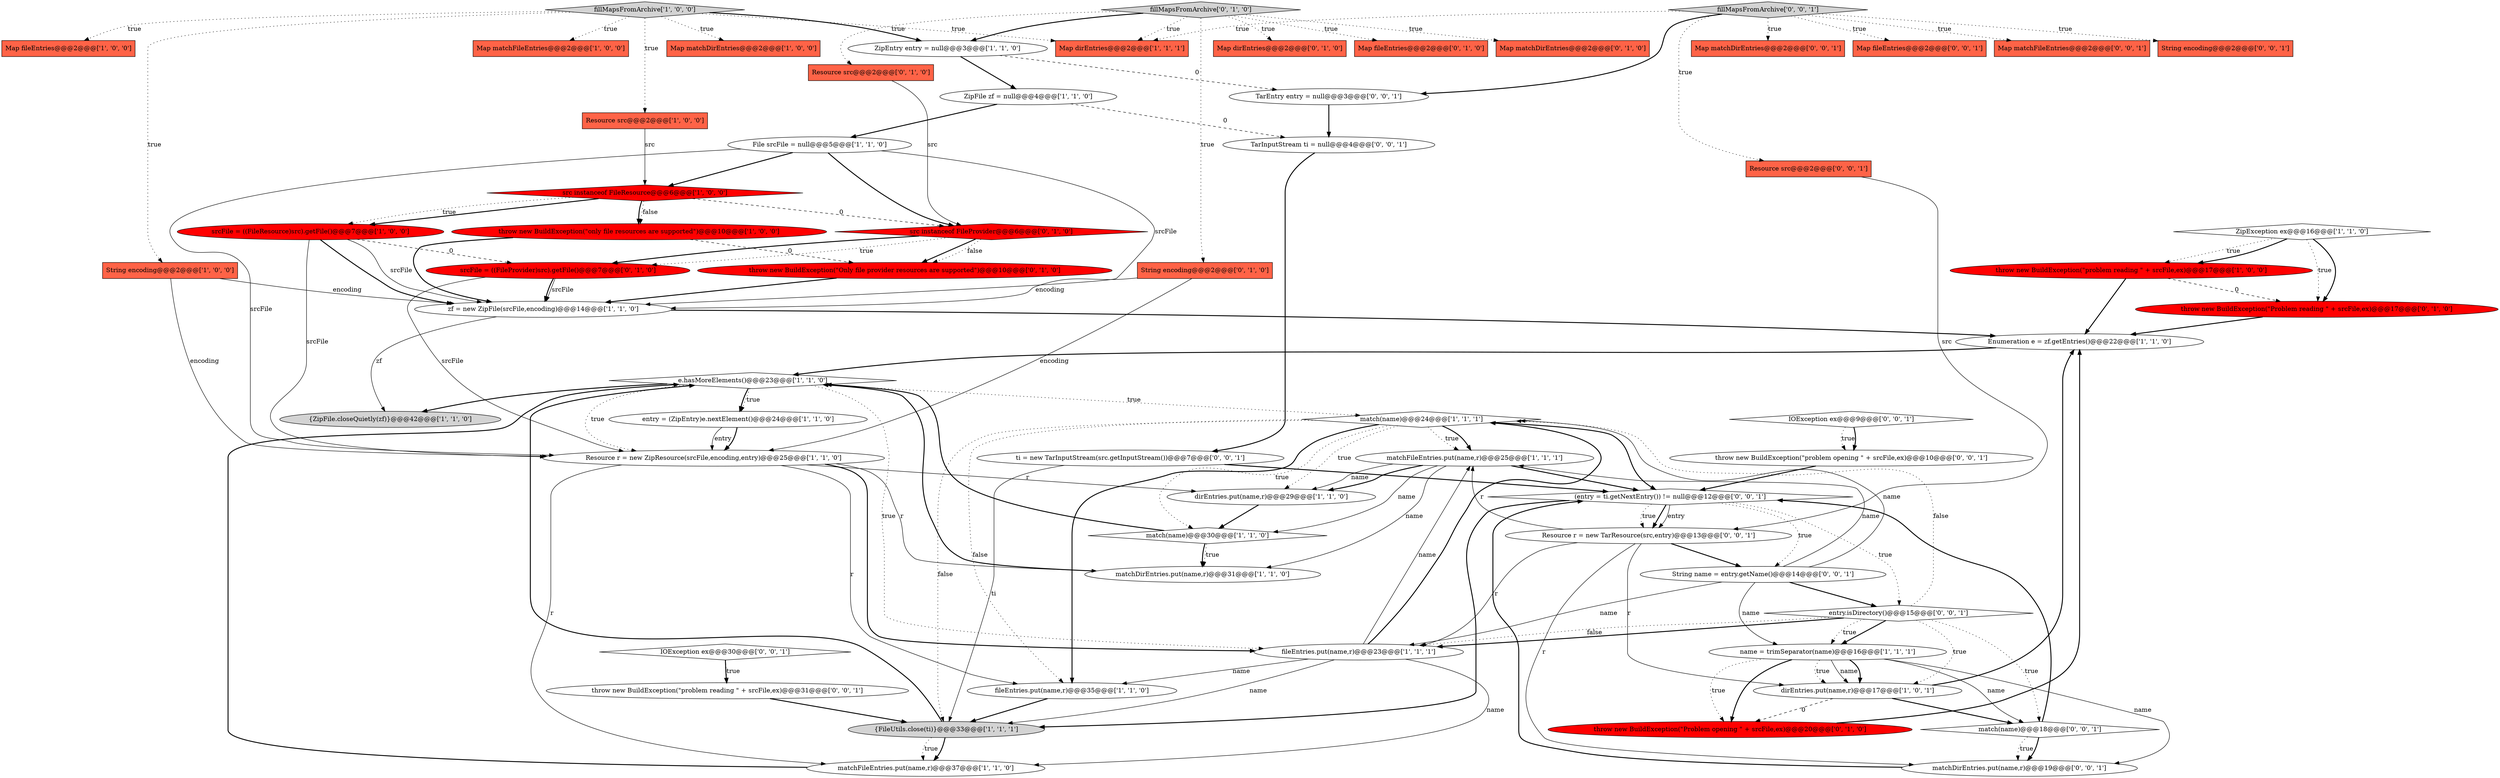 digraph {
42 [style = filled, label = "fillMapsFromArchive['0', '1', '0']", fillcolor = lightgray, shape = diamond image = "AAA0AAABBB2BBB"];
56 [style = filled, label = "IOException ex@@@30@@@['0', '0', '1']", fillcolor = white, shape = diamond image = "AAA0AAABBB3BBB"];
48 [style = filled, label = "Resource src@@@2@@@['0', '0', '1']", fillcolor = tomato, shape = box image = "AAA0AAABBB3BBB"];
3 [style = filled, label = "src instanceof FileResource@@@6@@@['1', '0', '0']", fillcolor = red, shape = diamond image = "AAA1AAABBB1BBB"];
7 [style = filled, label = "String encoding@@@2@@@['1', '0', '0']", fillcolor = tomato, shape = box image = "AAA0AAABBB1BBB"];
47 [style = filled, label = "IOException ex@@@9@@@['0', '0', '1']", fillcolor = white, shape = diamond image = "AAA0AAABBB3BBB"];
26 [style = filled, label = "zf = new ZipFile(srcFile,encoding)@@@14@@@['1', '1', '0']", fillcolor = white, shape = ellipse image = "AAA0AAABBB1BBB"];
39 [style = filled, label = "throw new BuildException(\"Problem reading \" + srcFile,ex)@@@17@@@['0', '1', '0']", fillcolor = red, shape = ellipse image = "AAA1AAABBB2BBB"];
41 [style = filled, label = "Resource src@@@2@@@['0', '1', '0']", fillcolor = tomato, shape = box image = "AAA0AAABBB2BBB"];
15 [style = filled, label = "Resource src@@@2@@@['1', '0', '0']", fillcolor = tomato, shape = box image = "AAA0AAABBB1BBB"];
21 [style = filled, label = "Map matchDirEntries@@@2@@@['1', '0', '0']", fillcolor = tomato, shape = box image = "AAA0AAABBB1BBB"];
14 [style = filled, label = "dirEntries.put(name,r)@@@29@@@['1', '1', '0']", fillcolor = white, shape = ellipse image = "AAA0AAABBB1BBB"];
5 [style = filled, label = "match(name)@@@30@@@['1', '1', '0']", fillcolor = white, shape = diamond image = "AAA0AAABBB1BBB"];
28 [style = filled, label = "ZipEntry entry = null@@@3@@@['1', '1', '0']", fillcolor = white, shape = ellipse image = "AAA0AAABBB1BBB"];
33 [style = filled, label = "Map dirEntries@@@2@@@['0', '1', '0']", fillcolor = tomato, shape = box image = "AAA0AAABBB2BBB"];
19 [style = filled, label = "fileEntries.put(name,r)@@@35@@@['1', '1', '0']", fillcolor = white, shape = ellipse image = "AAA0AAABBB1BBB"];
1 [style = filled, label = "Enumeration e = zf.getEntries()@@@22@@@['1', '1', '0']", fillcolor = white, shape = ellipse image = "AAA0AAABBB1BBB"];
17 [style = filled, label = "{FileUtils.close(ti)}@@@33@@@['1', '1', '1']", fillcolor = lightgray, shape = ellipse image = "AAA0AAABBB1BBB"];
38 [style = filled, label = "String encoding@@@2@@@['0', '1', '0']", fillcolor = tomato, shape = box image = "AAA0AAABBB2BBB"];
10 [style = filled, label = "match(name)@@@24@@@['1', '1', '1']", fillcolor = white, shape = diamond image = "AAA0AAABBB1BBB"];
34 [style = filled, label = "srcFile = ((FileProvider)src).getFile()@@@7@@@['0', '1', '0']", fillcolor = red, shape = ellipse image = "AAA1AAABBB2BBB"];
36 [style = filled, label = "Map fileEntries@@@2@@@['0', '1', '0']", fillcolor = tomato, shape = box image = "AAA0AAABBB2BBB"];
23 [style = filled, label = "throw new BuildException(\"problem reading \" + srcFile,ex)@@@17@@@['1', '0', '0']", fillcolor = red, shape = ellipse image = "AAA1AAABBB1BBB"];
22 [style = filled, label = "Map dirEntries@@@2@@@['1', '1', '1']", fillcolor = tomato, shape = box image = "AAA0AAABBB1BBB"];
53 [style = filled, label = "ti = new TarInputStream(src.getInputStream())@@@7@@@['0', '0', '1']", fillcolor = white, shape = ellipse image = "AAA0AAABBB3BBB"];
45 [style = filled, label = "entry.isDirectory()@@@15@@@['0', '0', '1']", fillcolor = white, shape = diamond image = "AAA0AAABBB3BBB"];
30 [style = filled, label = "matchFileEntries.put(name,r)@@@25@@@['1', '1', '1']", fillcolor = white, shape = ellipse image = "AAA0AAABBB1BBB"];
50 [style = filled, label = "matchDirEntries.put(name,r)@@@19@@@['0', '0', '1']", fillcolor = white, shape = ellipse image = "AAA0AAABBB3BBB"];
55 [style = filled, label = "Resource r = new TarResource(src,entry)@@@13@@@['0', '0', '1']", fillcolor = white, shape = ellipse image = "AAA0AAABBB3BBB"];
57 [style = filled, label = "match(name)@@@18@@@['0', '0', '1']", fillcolor = white, shape = diamond image = "AAA0AAABBB3BBB"];
49 [style = filled, label = "TarInputStream ti = null@@@4@@@['0', '0', '1']", fillcolor = white, shape = ellipse image = "AAA0AAABBB3BBB"];
9 [style = filled, label = "matchFileEntries.put(name,r)@@@37@@@['1', '1', '0']", fillcolor = white, shape = ellipse image = "AAA0AAABBB1BBB"];
0 [style = filled, label = "Map fileEntries@@@2@@@['1', '0', '0']", fillcolor = tomato, shape = box image = "AAA0AAABBB1BBB"];
18 [style = filled, label = "ZipFile zf = null@@@4@@@['1', '1', '0']", fillcolor = white, shape = ellipse image = "AAA0AAABBB1BBB"];
60 [style = filled, label = "String name = entry.getName()@@@14@@@['0', '0', '1']", fillcolor = white, shape = ellipse image = "AAA0AAABBB3BBB"];
54 [style = filled, label = "throw new BuildException(\"problem opening \" + srcFile,ex)@@@10@@@['0', '0', '1']", fillcolor = white, shape = ellipse image = "AAA0AAABBB3BBB"];
20 [style = filled, label = "{ZipFile.closeQuietly(zf)}@@@42@@@['1', '1', '0']", fillcolor = lightgray, shape = ellipse image = "AAA0AAABBB1BBB"];
52 [style = filled, label = "Map matchDirEntries@@@2@@@['0', '0', '1']", fillcolor = tomato, shape = box image = "AAA0AAABBB3BBB"];
13 [style = filled, label = "Map matchFileEntries@@@2@@@['1', '0', '0']", fillcolor = tomato, shape = box image = "AAA0AAABBB1BBB"];
12 [style = filled, label = "File srcFile = null@@@5@@@['1', '1', '0']", fillcolor = white, shape = ellipse image = "AAA0AAABBB1BBB"];
8 [style = filled, label = "dirEntries.put(name,r)@@@17@@@['1', '0', '1']", fillcolor = white, shape = ellipse image = "AAA0AAABBB1BBB"];
11 [style = filled, label = "fillMapsFromArchive['1', '0', '0']", fillcolor = lightgray, shape = diamond image = "AAA0AAABBB1BBB"];
6 [style = filled, label = "matchDirEntries.put(name,r)@@@31@@@['1', '1', '0']", fillcolor = white, shape = ellipse image = "AAA0AAABBB1BBB"];
51 [style = filled, label = "Map fileEntries@@@2@@@['0', '0', '1']", fillcolor = tomato, shape = box image = "AAA0AAABBB3BBB"];
59 [style = filled, label = "(entry = ti.getNextEntry()) != null@@@12@@@['0', '0', '1']", fillcolor = white, shape = diamond image = "AAA0AAABBB3BBB"];
2 [style = filled, label = "fileEntries.put(name,r)@@@23@@@['1', '1', '1']", fillcolor = white, shape = ellipse image = "AAA0AAABBB1BBB"];
32 [style = filled, label = "throw new BuildException(\"Problem opening \" + srcFile,ex)@@@20@@@['0', '1', '0']", fillcolor = red, shape = ellipse image = "AAA1AAABBB2BBB"];
44 [style = filled, label = "fillMapsFromArchive['0', '0', '1']", fillcolor = lightgray, shape = diamond image = "AAA0AAABBB3BBB"];
61 [style = filled, label = "TarEntry entry = null@@@3@@@['0', '0', '1']", fillcolor = white, shape = ellipse image = "AAA0AAABBB3BBB"];
46 [style = filled, label = "Map matchFileEntries@@@2@@@['0', '0', '1']", fillcolor = tomato, shape = box image = "AAA0AAABBB3BBB"];
16 [style = filled, label = "srcFile = ((FileResource)src).getFile()@@@7@@@['1', '0', '0']", fillcolor = red, shape = ellipse image = "AAA1AAABBB1BBB"];
43 [style = filled, label = "String encoding@@@2@@@['0', '0', '1']", fillcolor = tomato, shape = box image = "AAA0AAABBB3BBB"];
58 [style = filled, label = "throw new BuildException(\"problem reading \" + srcFile,ex)@@@31@@@['0', '0', '1']", fillcolor = white, shape = ellipse image = "AAA0AAABBB3BBB"];
31 [style = filled, label = "ZipException ex@@@16@@@['1', '1', '0']", fillcolor = white, shape = diamond image = "AAA0AAABBB1BBB"];
25 [style = filled, label = "name = trimSeparator(name)@@@16@@@['1', '1', '1']", fillcolor = white, shape = ellipse image = "AAA0AAABBB1BBB"];
4 [style = filled, label = "Resource r = new ZipResource(srcFile,encoding,entry)@@@25@@@['1', '1', '0']", fillcolor = white, shape = ellipse image = "AAA0AAABBB1BBB"];
24 [style = filled, label = "throw new BuildException(\"only file resources are supported\")@@@10@@@['1', '0', '0']", fillcolor = red, shape = ellipse image = "AAA1AAABBB1BBB"];
40 [style = filled, label = "throw new BuildException(\"Only file provider resources are supported\")@@@10@@@['0', '1', '0']", fillcolor = red, shape = ellipse image = "AAA1AAABBB2BBB"];
35 [style = filled, label = "src instanceof FileProvider@@@6@@@['0', '1', '0']", fillcolor = red, shape = diamond image = "AAA1AAABBB2BBB"];
37 [style = filled, label = "Map matchDirEntries@@@2@@@['0', '1', '0']", fillcolor = tomato, shape = box image = "AAA0AAABBB2BBB"];
27 [style = filled, label = "entry = (ZipEntry)e.nextElement()@@@24@@@['1', '1', '0']", fillcolor = white, shape = ellipse image = "AAA0AAABBB1BBB"];
29 [style = filled, label = "e.hasMoreElements()@@@23@@@['1', '1', '0']", fillcolor = white, shape = diamond image = "AAA0AAABBB1BBB"];
38->4 [style = solid, label="encoding"];
12->4 [style = solid, label="srcFile"];
29->2 [style = dotted, label="true"];
3->24 [style = bold, label=""];
45->57 [style = dotted, label="true"];
59->55 [style = dotted, label="true"];
10->19 [style = bold, label=""];
17->9 [style = bold, label=""];
8->32 [style = dashed, label="0"];
60->25 [style = solid, label="name"];
38->26 [style = solid, label="encoding"];
10->19 [style = dotted, label="false"];
57->59 [style = bold, label=""];
3->16 [style = bold, label=""];
18->49 [style = dashed, label="0"];
10->30 [style = dotted, label="true"];
6->29 [style = bold, label=""];
58->17 [style = bold, label=""];
8->1 [style = bold, label=""];
12->26 [style = solid, label="srcFile"];
45->25 [style = bold, label=""];
34->26 [style = bold, label=""];
23->39 [style = dashed, label="0"];
11->0 [style = dotted, label="true"];
15->3 [style = solid, label="src"];
55->30 [style = solid, label="r"];
60->10 [style = solid, label="name"];
56->58 [style = dotted, label="true"];
42->38 [style = dotted, label="true"];
30->14 [style = bold, label=""];
40->26 [style = bold, label=""];
42->33 [style = dotted, label="true"];
42->22 [style = dotted, label="true"];
47->54 [style = dotted, label="true"];
11->15 [style = dotted, label="true"];
9->29 [style = bold, label=""];
8->57 [style = bold, label=""];
48->55 [style = solid, label="src"];
31->39 [style = dotted, label="true"];
59->60 [style = dotted, label="true"];
61->49 [style = bold, label=""];
55->60 [style = bold, label=""];
5->29 [style = bold, label=""];
11->28 [style = bold, label=""];
11->7 [style = dotted, label="true"];
16->26 [style = solid, label="srcFile"];
25->32 [style = dotted, label="true"];
44->48 [style = dotted, label="true"];
55->50 [style = solid, label="r"];
28->18 [style = bold, label=""];
60->30 [style = solid, label="name"];
44->43 [style = dotted, label="true"];
10->59 [style = bold, label=""];
44->46 [style = dotted, label="true"];
26->1 [style = bold, label=""];
16->26 [style = bold, label=""];
18->12 [style = bold, label=""];
5->6 [style = dotted, label="true"];
42->36 [style = dotted, label="true"];
44->52 [style = dotted, label="true"];
24->40 [style = dashed, label="0"];
4->2 [style = bold, label=""];
12->35 [style = bold, label=""];
11->13 [style = dotted, label="true"];
7->26 [style = solid, label="encoding"];
34->4 [style = solid, label="srcFile"];
56->58 [style = bold, label=""];
16->34 [style = dashed, label="0"];
29->27 [style = bold, label=""];
53->17 [style = solid, label="ti"];
55->2 [style = solid, label="r"];
29->20 [style = bold, label=""];
35->40 [style = bold, label=""];
5->6 [style = bold, label=""];
57->50 [style = dotted, label="true"];
47->54 [style = bold, label=""];
31->23 [style = dotted, label="true"];
60->2 [style = solid, label="name"];
30->6 [style = solid, label="name"];
4->14 [style = solid, label="r"];
26->20 [style = solid, label="zf"];
54->59 [style = bold, label=""];
59->55 [style = bold, label=""];
45->2 [style = dotted, label="false"];
27->4 [style = solid, label="entry"];
35->34 [style = bold, label=""];
7->4 [style = solid, label="encoding"];
4->6 [style = solid, label="r"];
25->57 [style = solid, label="name"];
25->8 [style = dotted, label="true"];
2->30 [style = solid, label="name"];
59->55 [style = solid, label="entry"];
44->61 [style = bold, label=""];
29->10 [style = dotted, label="true"];
29->4 [style = dotted, label="true"];
3->35 [style = dashed, label="0"];
19->17 [style = bold, label=""];
30->14 [style = solid, label="name"];
2->9 [style = solid, label="name"];
2->10 [style = bold, label=""];
45->2 [style = bold, label=""];
44->51 [style = dotted, label="true"];
16->4 [style = solid, label="srcFile"];
42->41 [style = dotted, label="true"];
4->9 [style = solid, label="r"];
24->26 [style = bold, label=""];
44->22 [style = dotted, label="true"];
4->19 [style = solid, label="r"];
10->17 [style = dotted, label="false"];
32->1 [style = bold, label=""];
39->1 [style = bold, label=""];
12->3 [style = bold, label=""];
31->39 [style = bold, label=""];
30->59 [style = bold, label=""];
42->28 [style = bold, label=""];
1->29 [style = bold, label=""];
30->5 [style = solid, label="name"];
10->30 [style = bold, label=""];
45->10 [style = dotted, label="false"];
2->17 [style = solid, label="name"];
28->61 [style = dashed, label="0"];
14->5 [style = bold, label=""];
59->17 [style = bold, label=""];
55->8 [style = solid, label="r"];
31->23 [style = bold, label=""];
57->50 [style = bold, label=""];
2->19 [style = solid, label="name"];
29->27 [style = dotted, label="true"];
59->45 [style = dotted, label="true"];
25->32 [style = bold, label=""];
41->35 [style = solid, label="src"];
45->8 [style = dotted, label="true"];
10->5 [style = dotted, label="true"];
11->22 [style = dotted, label="true"];
34->26 [style = solid, label="srcFile"];
49->53 [style = bold, label=""];
60->45 [style = bold, label=""];
10->14 [style = dotted, label="true"];
27->4 [style = bold, label=""];
35->40 [style = dotted, label="false"];
25->50 [style = solid, label="name"];
25->8 [style = solid, label="name"];
53->59 [style = bold, label=""];
17->9 [style = dotted, label="true"];
45->25 [style = dotted, label="true"];
23->1 [style = bold, label=""];
35->34 [style = dotted, label="true"];
25->8 [style = bold, label=""];
11->21 [style = dotted, label="true"];
3->24 [style = dotted, label="false"];
17->29 [style = bold, label=""];
3->16 [style = dotted, label="true"];
42->37 [style = dotted, label="true"];
50->59 [style = bold, label=""];
}
